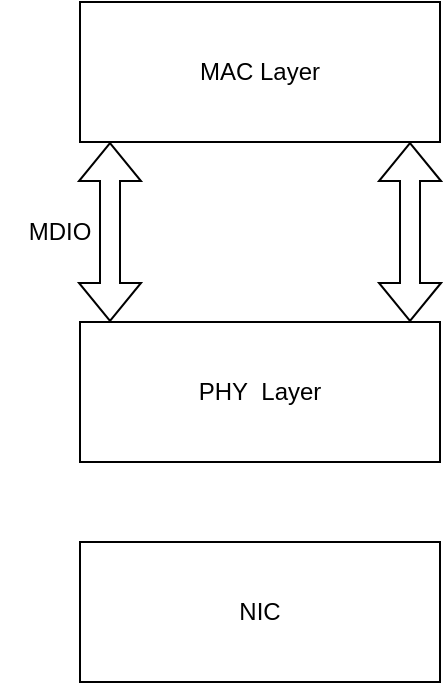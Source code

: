 <mxfile version="21.8.0" type="github" pages="2">
  <diagram name="mii_bus" id="Y2VnL1YDTqgYniCYTL3A">
    <mxGraphModel dx="1044" dy="623" grid="1" gridSize="10" guides="1" tooltips="1" connect="1" arrows="1" fold="1" page="1" pageScale="1" pageWidth="827" pageHeight="1169" math="0" shadow="0">
      <root>
        <mxCell id="0" />
        <mxCell id="1" parent="0" />
        <mxCell id="_VdpfswEj5u_2citlIrF-6" value="NIC" style="html=1;whiteSpace=wrap;" vertex="1" parent="1">
          <mxGeometry x="80" y="650" width="180" height="70" as="geometry" />
        </mxCell>
        <mxCell id="_VdpfswEj5u_2citlIrF-8" value="PHY&amp;nbsp; Layer" style="html=1;whiteSpace=wrap;" vertex="1" parent="1">
          <mxGeometry x="80" y="540" width="180" height="70" as="geometry" />
        </mxCell>
        <mxCell id="_VdpfswEj5u_2citlIrF-10" style="edgeStyle=orthogonalEdgeStyle;rounded=0;orthogonalLoop=1;jettySize=auto;html=1;exitX=0.25;exitY=1;exitDx=0;exitDy=0;entryX=0.25;entryY=0;entryDx=0;entryDy=0;shape=flexArrow;startArrow=block;" edge="1" parent="1">
          <mxGeometry relative="1" as="geometry">
            <mxPoint x="95" y="450" as="sourcePoint" />
            <mxPoint x="95" y="540" as="targetPoint" />
          </mxGeometry>
        </mxCell>
        <mxCell id="_VdpfswEj5u_2citlIrF-9" value="MAC Layer" style="html=1;whiteSpace=wrap;" vertex="1" parent="1">
          <mxGeometry x="80" y="380" width="180" height="70" as="geometry" />
        </mxCell>
        <mxCell id="_VdpfswEj5u_2citlIrF-11" value="MDIO" style="text;html=1;strokeColor=none;fillColor=none;align=center;verticalAlign=middle;whiteSpace=wrap;rounded=0;" vertex="1" parent="1">
          <mxGeometry x="40" y="480" width="60" height="30" as="geometry" />
        </mxCell>
        <mxCell id="_VdpfswEj5u_2citlIrF-12" style="edgeStyle=orthogonalEdgeStyle;rounded=0;orthogonalLoop=1;jettySize=auto;html=1;exitX=0.25;exitY=1;exitDx=0;exitDy=0;entryX=0.25;entryY=0;entryDx=0;entryDy=0;shape=flexArrow;startArrow=block;" edge="1" parent="1">
          <mxGeometry relative="1" as="geometry">
            <mxPoint x="245" y="450" as="sourcePoint" />
            <mxPoint x="245" y="540" as="targetPoint" />
          </mxGeometry>
        </mxCell>
      </root>
    </mxGraphModel>
  </diagram>
  <diagram id="-RCWaKc5MpI9c8FhtK4N" name="netfilter">
    <mxGraphModel dx="1044" dy="623" grid="1" gridSize="10" guides="1" tooltips="1" connect="1" arrows="1" fold="1" page="1" pageScale="1" pageWidth="827" pageHeight="1169" math="0" shadow="0">
      <root>
        <mxCell id="0" />
        <mxCell id="1" parent="0" />
        <mxCell id="aPCApHCG1xcHMV3_VAXo-1" value="" style="rounded=0;whiteSpace=wrap;html=1;fillColor=#dae8fc;strokeColor=#6c8ebf;" vertex="1" parent="1">
          <mxGeometry x="140" y="445" width="840" height="140" as="geometry" />
        </mxCell>
        <mxCell id="aPCApHCG1xcHMV3_VAXo-2" value="" style="rounded=0;whiteSpace=wrap;html=1;fillColor=#fff2cc;strokeColor=#d6b656;" vertex="1" parent="1">
          <mxGeometry x="140" y="280" width="840" height="140" as="geometry" />
        </mxCell>
        <mxCell id="aPCApHCG1xcHMV3_VAXo-3" value="" style="rounded=0;whiteSpace=wrap;html=1;fillColor=#f8cecc;strokeColor=#b85450;" vertex="1" parent="1">
          <mxGeometry x="140" y="120" width="840" height="140" as="geometry" />
        </mxCell>
        <mxCell id="aPCApHCG1xcHMV3_VAXo-4" value="" style="group" vertex="1" connectable="0" parent="1">
          <mxGeometry x="150" y="90" width="250" height="540" as="geometry" />
        </mxCell>
        <mxCell id="aPCApHCG1xcHMV3_VAXo-5" value="" style="rounded=0;whiteSpace=wrap;html=1;fillColor=none;dashed=1;dashPattern=1 2;" vertex="1" parent="aPCApHCG1xcHMV3_VAXo-4">
          <mxGeometry width="250" height="540" as="geometry" />
        </mxCell>
        <mxCell id="aPCApHCG1xcHMV3_VAXo-6" value="input part" style="text;html=1;strokeColor=none;fillColor=none;align=center;verticalAlign=middle;whiteSpace=wrap;rounded=0;" vertex="1" parent="aPCApHCG1xcHMV3_VAXo-4">
          <mxGeometry width="60" height="30" as="geometry" />
        </mxCell>
        <mxCell id="aPCApHCG1xcHMV3_VAXo-7" value="link layer" style="text;html=1;strokeColor=#6c8ebf;fillColor=#dae8fc;align=center;verticalAlign=middle;whiteSpace=wrap;rounded=0;fontSize=16;" vertex="1" parent="aPCApHCG1xcHMV3_VAXo-4">
          <mxGeometry x="10" y="360" width="150" height="40" as="geometry" />
        </mxCell>
        <mxCell id="aPCApHCG1xcHMV3_VAXo-8" value="internet layer" style="text;html=1;strokeColor=#d6b656;fillColor=#fff2cc;align=center;verticalAlign=middle;whiteSpace=wrap;rounded=0;fontSize=16;" vertex="1" parent="aPCApHCG1xcHMV3_VAXo-4">
          <mxGeometry x="10" y="200" width="150" height="40" as="geometry" />
        </mxCell>
        <mxCell id="aPCApHCG1xcHMV3_VAXo-9" value="application layer" style="text;html=1;strokeColor=#b85450;fillColor=#f8cecc;align=center;verticalAlign=middle;whiteSpace=wrap;rounded=0;fontSize=16;" vertex="1" parent="aPCApHCG1xcHMV3_VAXo-4">
          <mxGeometry x="10" y="40" width="150" height="40" as="geometry" />
        </mxCell>
        <mxCell id="aPCApHCG1xcHMV3_VAXo-10" value="table:hook" style="ellipse;whiteSpace=wrap;html=1;" vertex="1" parent="1">
          <mxGeometry x="20" y="70" width="90" height="50" as="geometry" />
        </mxCell>
        <mxCell id="aPCApHCG1xcHMV3_VAXo-11" value="&lt;font color=&quot;#1a1a1a&quot;&gt;broute:brouting&lt;/font&gt;" style="ellipse;whiteSpace=wrap;html=1;strokeColor=#1A1A1A;" vertex="1" parent="1">
          <mxGeometry x="150" y="500" width="90" height="50" as="geometry" />
        </mxCell>
        <mxCell id="aPCApHCG1xcHMV3_VAXo-12" value="nat:prerouting" style="ellipse;whiteSpace=wrap;html=1;" vertex="1" parent="1">
          <mxGeometry x="280" y="500" width="90" height="50" as="geometry" />
        </mxCell>
        <mxCell id="aPCApHCG1xcHMV3_VAXo-14" value="" style="html=1;whiteSpace=wrap;" vertex="1" parent="1">
          <mxGeometry x="1030" y="520" width="90" height="80" as="geometry" />
        </mxCell>
        <mxCell id="aPCApHCG1xcHMV3_VAXo-15" value="" style="group" vertex="1" connectable="0" parent="1">
          <mxGeometry x="420" y="90" width="250" height="540" as="geometry" />
        </mxCell>
        <mxCell id="aPCApHCG1xcHMV3_VAXo-16" value="" style="rounded=0;whiteSpace=wrap;html=1;fillColor=none;dashed=1;dashPattern=1 2;" vertex="1" parent="aPCApHCG1xcHMV3_VAXo-15">
          <mxGeometry width="250" height="540" as="geometry" />
        </mxCell>
        <mxCell id="aPCApHCG1xcHMV3_VAXo-17" value="forward part" style="text;html=1;strokeColor=none;fillColor=none;align=center;verticalAlign=middle;whiteSpace=wrap;rounded=0;" vertex="1" parent="aPCApHCG1xcHMV3_VAXo-15">
          <mxGeometry width="80" height="30" as="geometry" />
        </mxCell>
        <mxCell id="aPCApHCG1xcHMV3_VAXo-18" value="filter:forward" style="ellipse;whiteSpace=wrap;html=1;" vertex="1" parent="aPCApHCG1xcHMV3_VAXo-15">
          <mxGeometry x="40" y="410" width="90" height="50" as="geometry" />
        </mxCell>
        <mxCell id="aPCApHCG1xcHMV3_VAXo-19" value="" style="group" vertex="1" connectable="0" parent="1">
          <mxGeometry x="690" y="90" width="250" height="540" as="geometry" />
        </mxCell>
        <mxCell id="aPCApHCG1xcHMV3_VAXo-20" value="" style="rounded=0;whiteSpace=wrap;html=1;fillColor=none;dashed=1;dashPattern=1 2;" vertex="1" parent="aPCApHCG1xcHMV3_VAXo-19">
          <mxGeometry width="250" height="540" as="geometry" />
        </mxCell>
        <mxCell id="aPCApHCG1xcHMV3_VAXo-21" value="output part" style="text;html=1;strokeColor=none;fillColor=none;align=center;verticalAlign=middle;whiteSpace=wrap;rounded=0;" vertex="1" parent="aPCApHCG1xcHMV3_VAXo-19">
          <mxGeometry width="70" height="30" as="geometry" />
        </mxCell>
        <mxCell id="aPCApHCG1xcHMV3_VAXo-22" value="nat:postrouting" style="ellipse;whiteSpace=wrap;html=1;" vertex="1" parent="aPCApHCG1xcHMV3_VAXo-19">
          <mxGeometry x="30" y="410" width="90" height="50" as="geometry" />
        </mxCell>
        <mxCell id="aPCApHCG1xcHMV3_VAXo-23" style="edgeStyle=orthogonalEdgeStyle;rounded=0;orthogonalLoop=1;jettySize=auto;html=1;exitX=1;exitY=0.5;exitDx=0;exitDy=0;" edge="1" parent="1" source="aPCApHCG1xcHMV3_VAXo-22" target="aPCApHCG1xcHMV3_VAXo-14">
          <mxGeometry relative="1" as="geometry" />
        </mxCell>
        <UserObject label="" id="aPCApHCG1xcHMV3_VAXo-24">
          <mxCell style="edgeStyle=orthogonalEdgeStyle;rounded=0;orthogonalLoop=1;jettySize=auto;html=1;exitX=1;exitY=0.5;exitDx=0;exitDy=0;strokeColor=#1A1A1A;" edge="1" parent="1" source="aPCApHCG1xcHMV3_VAXo-18" target="aPCApHCG1xcHMV3_VAXo-22">
            <mxGeometry relative="1" as="geometry" />
          </mxCell>
        </UserObject>
        <mxCell id="aPCApHCG1xcHMV3_VAXo-25" style="edgeStyle=orthogonalEdgeStyle;rounded=0;orthogonalLoop=1;jettySize=auto;html=1;exitX=1;exitY=0.5;exitDx=0;exitDy=0;entryX=0;entryY=0.5;entryDx=0;entryDy=0;" edge="1" parent="1" source="aPCApHCG1xcHMV3_VAXo-12" target="aPCApHCG1xcHMV3_VAXo-18">
          <mxGeometry relative="1" as="geometry" />
        </mxCell>
        <mxCell id="aPCApHCG1xcHMV3_VAXo-26" style="edgeStyle=orthogonalEdgeStyle;rounded=0;orthogonalLoop=1;jettySize=auto;html=1;exitX=1;exitY=0.5;exitDx=0;exitDy=0;" edge="1" parent="1" source="aPCApHCG1xcHMV3_VAXo-11" target="aPCApHCG1xcHMV3_VAXo-12">
          <mxGeometry relative="1" as="geometry" />
        </mxCell>
        <mxCell id="aPCApHCG1xcHMV3_VAXo-30" value="" style="group" vertex="1" connectable="0" parent="1">
          <mxGeometry x="30" y="540" width="90" height="90" as="geometry" />
        </mxCell>
        <mxCell id="aPCApHCG1xcHMV3_VAXo-13" value="" style="html=1;whiteSpace=wrap;" vertex="1" parent="aPCApHCG1xcHMV3_VAXo-30">
          <mxGeometry width="90" height="90" as="geometry" />
        </mxCell>
        <mxCell id="aPCApHCG1xcHMV3_VAXo-27" value="interface:rx" style="text;html=1;strokeColor=none;fillColor=none;align=center;verticalAlign=middle;whiteSpace=wrap;rounded=0;" vertex="1" parent="aPCApHCG1xcHMV3_VAXo-30">
          <mxGeometry x="15" y="15" width="60" height="30" as="geometry" />
        </mxCell>
        <mxCell id="aPCApHCG1xcHMV3_VAXo-28" value="xxx_if_rx()" style="text;html=1;strokeColor=none;fillColor=none;align=center;verticalAlign=middle;whiteSpace=wrap;rounded=0;" vertex="1" parent="aPCApHCG1xcHMV3_VAXo-30">
          <mxGeometry x="15" y="45" width="60" height="30" as="geometry" />
        </mxCell>
        <mxCell id="aPCApHCG1xcHMV3_VAXo-35" value="interface:tx" style="text;html=1;strokeColor=none;fillColor=none;align=center;verticalAlign=middle;whiteSpace=wrap;rounded=0;" vertex="1" parent="1">
          <mxGeometry x="1045" y="530" width="60" height="30" as="geometry" />
        </mxCell>
        <mxCell id="aPCApHCG1xcHMV3_VAXo-36" value="xxx_if_xmit()" style="text;html=1;strokeColor=none;fillColor=none;align=center;verticalAlign=middle;whiteSpace=wrap;rounded=0;" vertex="1" parent="1">
          <mxGeometry x="1045" y="560" width="60" height="30" as="geometry" />
        </mxCell>
      </root>
    </mxGraphModel>
  </diagram>
</mxfile>
